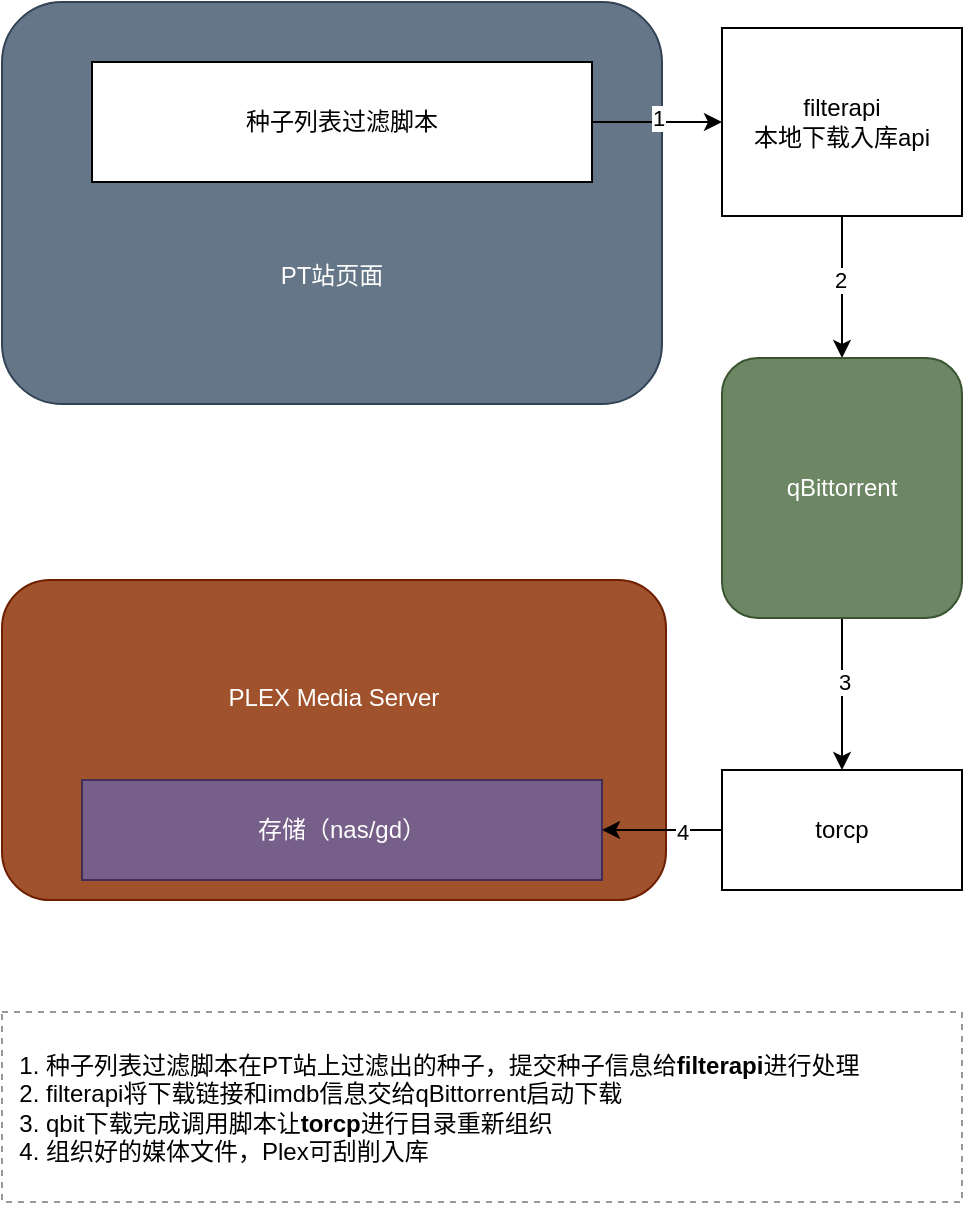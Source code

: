 <mxfile>
    <diagram id="Yj0tlgfR00p6dY1Yvbbr" name="Page-1">
        <mxGraphModel dx="1058" dy="796" grid="0" gridSize="10" guides="1" tooltips="1" connect="1" arrows="1" fold="1" page="1" pageScale="1" pageWidth="827" pageHeight="1169" math="0" shadow="0">
            <root>
                <mxCell id="0"/>
                <mxCell id="1" parent="0"/>
                <mxCell id="15" value="&lt;br&gt;&lt;br&gt;&lt;br&gt;&lt;br&gt;&lt;br&gt;PT站页面" style="rounded=1;whiteSpace=wrap;html=1;fillColor=#647687;strokeColor=#314354;fontColor=#ffffff;" vertex="1" parent="1">
                    <mxGeometry x="90" y="60" width="330" height="201" as="geometry"/>
                </mxCell>
                <mxCell id="7" style="edgeStyle=none;html=1;exitX=1;exitY=0.5;exitDx=0;exitDy=0;entryX=0;entryY=0.5;entryDx=0;entryDy=0;" edge="1" parent="1" source="14" target="4">
                    <mxGeometry relative="1" as="geometry">
                        <mxPoint x="360" y="120" as="sourcePoint"/>
                    </mxGeometry>
                </mxCell>
                <mxCell id="16" value="1" style="edgeLabel;html=1;align=center;verticalAlign=middle;resizable=0;points=[];" vertex="1" connectable="0" parent="7">
                    <mxGeometry y="3" relative="1" as="geometry">
                        <mxPoint y="1" as="offset"/>
                    </mxGeometry>
                </mxCell>
                <mxCell id="6" value="" style="edgeStyle=none;html=1;" edge="1" parent="1" source="4" target="5">
                    <mxGeometry relative="1" as="geometry"/>
                </mxCell>
                <mxCell id="17" value="2" style="edgeLabel;html=1;align=center;verticalAlign=middle;resizable=0;points=[];" vertex="1" connectable="0" parent="6">
                    <mxGeometry x="-0.121" y="-1" relative="1" as="geometry">
                        <mxPoint y="1" as="offset"/>
                    </mxGeometry>
                </mxCell>
                <mxCell id="4" value="filterapi&lt;br&gt;本地下载入库api" style="rounded=0;whiteSpace=wrap;html=1;" vertex="1" parent="1">
                    <mxGeometry x="450" y="73" width="120" height="94" as="geometry"/>
                </mxCell>
                <mxCell id="9" value="" style="edgeStyle=none;html=1;" edge="1" parent="1" source="5" target="8">
                    <mxGeometry relative="1" as="geometry"/>
                </mxCell>
                <mxCell id="18" value="3" style="edgeLabel;html=1;align=center;verticalAlign=middle;resizable=0;points=[];" vertex="1" connectable="0" parent="9">
                    <mxGeometry x="-0.197" y="1" relative="1" as="geometry">
                        <mxPoint y="1" as="offset"/>
                    </mxGeometry>
                </mxCell>
                <mxCell id="5" value="qBittorrent" style="rounded=1;whiteSpace=wrap;html=1;fillColor=#6d8764;strokeColor=#3A5431;fontColor=#ffffff;" vertex="1" parent="1">
                    <mxGeometry x="450" y="238" width="120" height="130" as="geometry"/>
                </mxCell>
                <mxCell id="8" value="torcp" style="rounded=0;whiteSpace=wrap;html=1;" vertex="1" parent="1">
                    <mxGeometry x="450" y="444" width="120" height="60" as="geometry"/>
                </mxCell>
                <mxCell id="10" value="PLEX Media Server&lt;br&gt;&lt;br&gt;&lt;br&gt;&lt;br&gt;" style="rounded=1;whiteSpace=wrap;html=1;fillColor=#a0522d;fontColor=#ffffff;strokeColor=#6D1F00;" vertex="1" parent="1">
                    <mxGeometry x="90" y="349" width="332" height="160" as="geometry"/>
                </mxCell>
                <mxCell id="12" value="存储（nas/gd）" style="rounded=0;whiteSpace=wrap;html=1;fillColor=#76608a;fontColor=#ffffff;strokeColor=#432D57;" vertex="1" parent="1">
                    <mxGeometry x="130" y="449" width="260" height="50" as="geometry"/>
                </mxCell>
                <mxCell id="13" style="edgeStyle=none;html=1;exitX=0;exitY=0.5;exitDx=0;exitDy=0;entryX=1;entryY=0.5;entryDx=0;entryDy=0;" edge="1" parent="1" source="8" target="12">
                    <mxGeometry relative="1" as="geometry"/>
                </mxCell>
                <mxCell id="19" value="4" style="edgeLabel;html=1;align=center;verticalAlign=middle;resizable=0;points=[];" vertex="1" connectable="0" parent="13">
                    <mxGeometry x="-0.283" y="1" relative="1" as="geometry">
                        <mxPoint x="1" as="offset"/>
                    </mxGeometry>
                </mxCell>
                <mxCell id="14" value="种子列表过滤脚本" style="rounded=0;whiteSpace=wrap;html=1;" vertex="1" parent="1">
                    <mxGeometry x="135" y="90" width="250" height="60" as="geometry"/>
                </mxCell>
                <mxCell id="20" value="&lt;div&gt;&amp;nbsp; 1. 种子列表过滤脚本在PT站上过滤出的种子，提交种子信息给&lt;b&gt;filterapi&lt;/b&gt;进行处理&lt;/div&gt;&lt;div&gt;&amp;nbsp; 2. filterapi将下载链接和imdb信息交给qBittorrent启动下载&lt;/div&gt;&lt;div&gt;&amp;nbsp; 3. qbit下载完成调用脚本让&lt;b&gt;torcp&lt;/b&gt;进行目录重新组织&lt;/div&gt;&lt;div&gt;&lt;span&gt;&amp;nbsp; 4. 组织好的媒体文件，Plex可刮削入库&lt;/span&gt;&lt;/div&gt;" style="rounded=0;whiteSpace=wrap;html=1;dashed=1;align=left;strokeColor=#999999;" vertex="1" parent="1">
                    <mxGeometry x="90" y="565" width="480" height="95" as="geometry"/>
                </mxCell>
            </root>
        </mxGraphModel>
    </diagram>
</mxfile>
